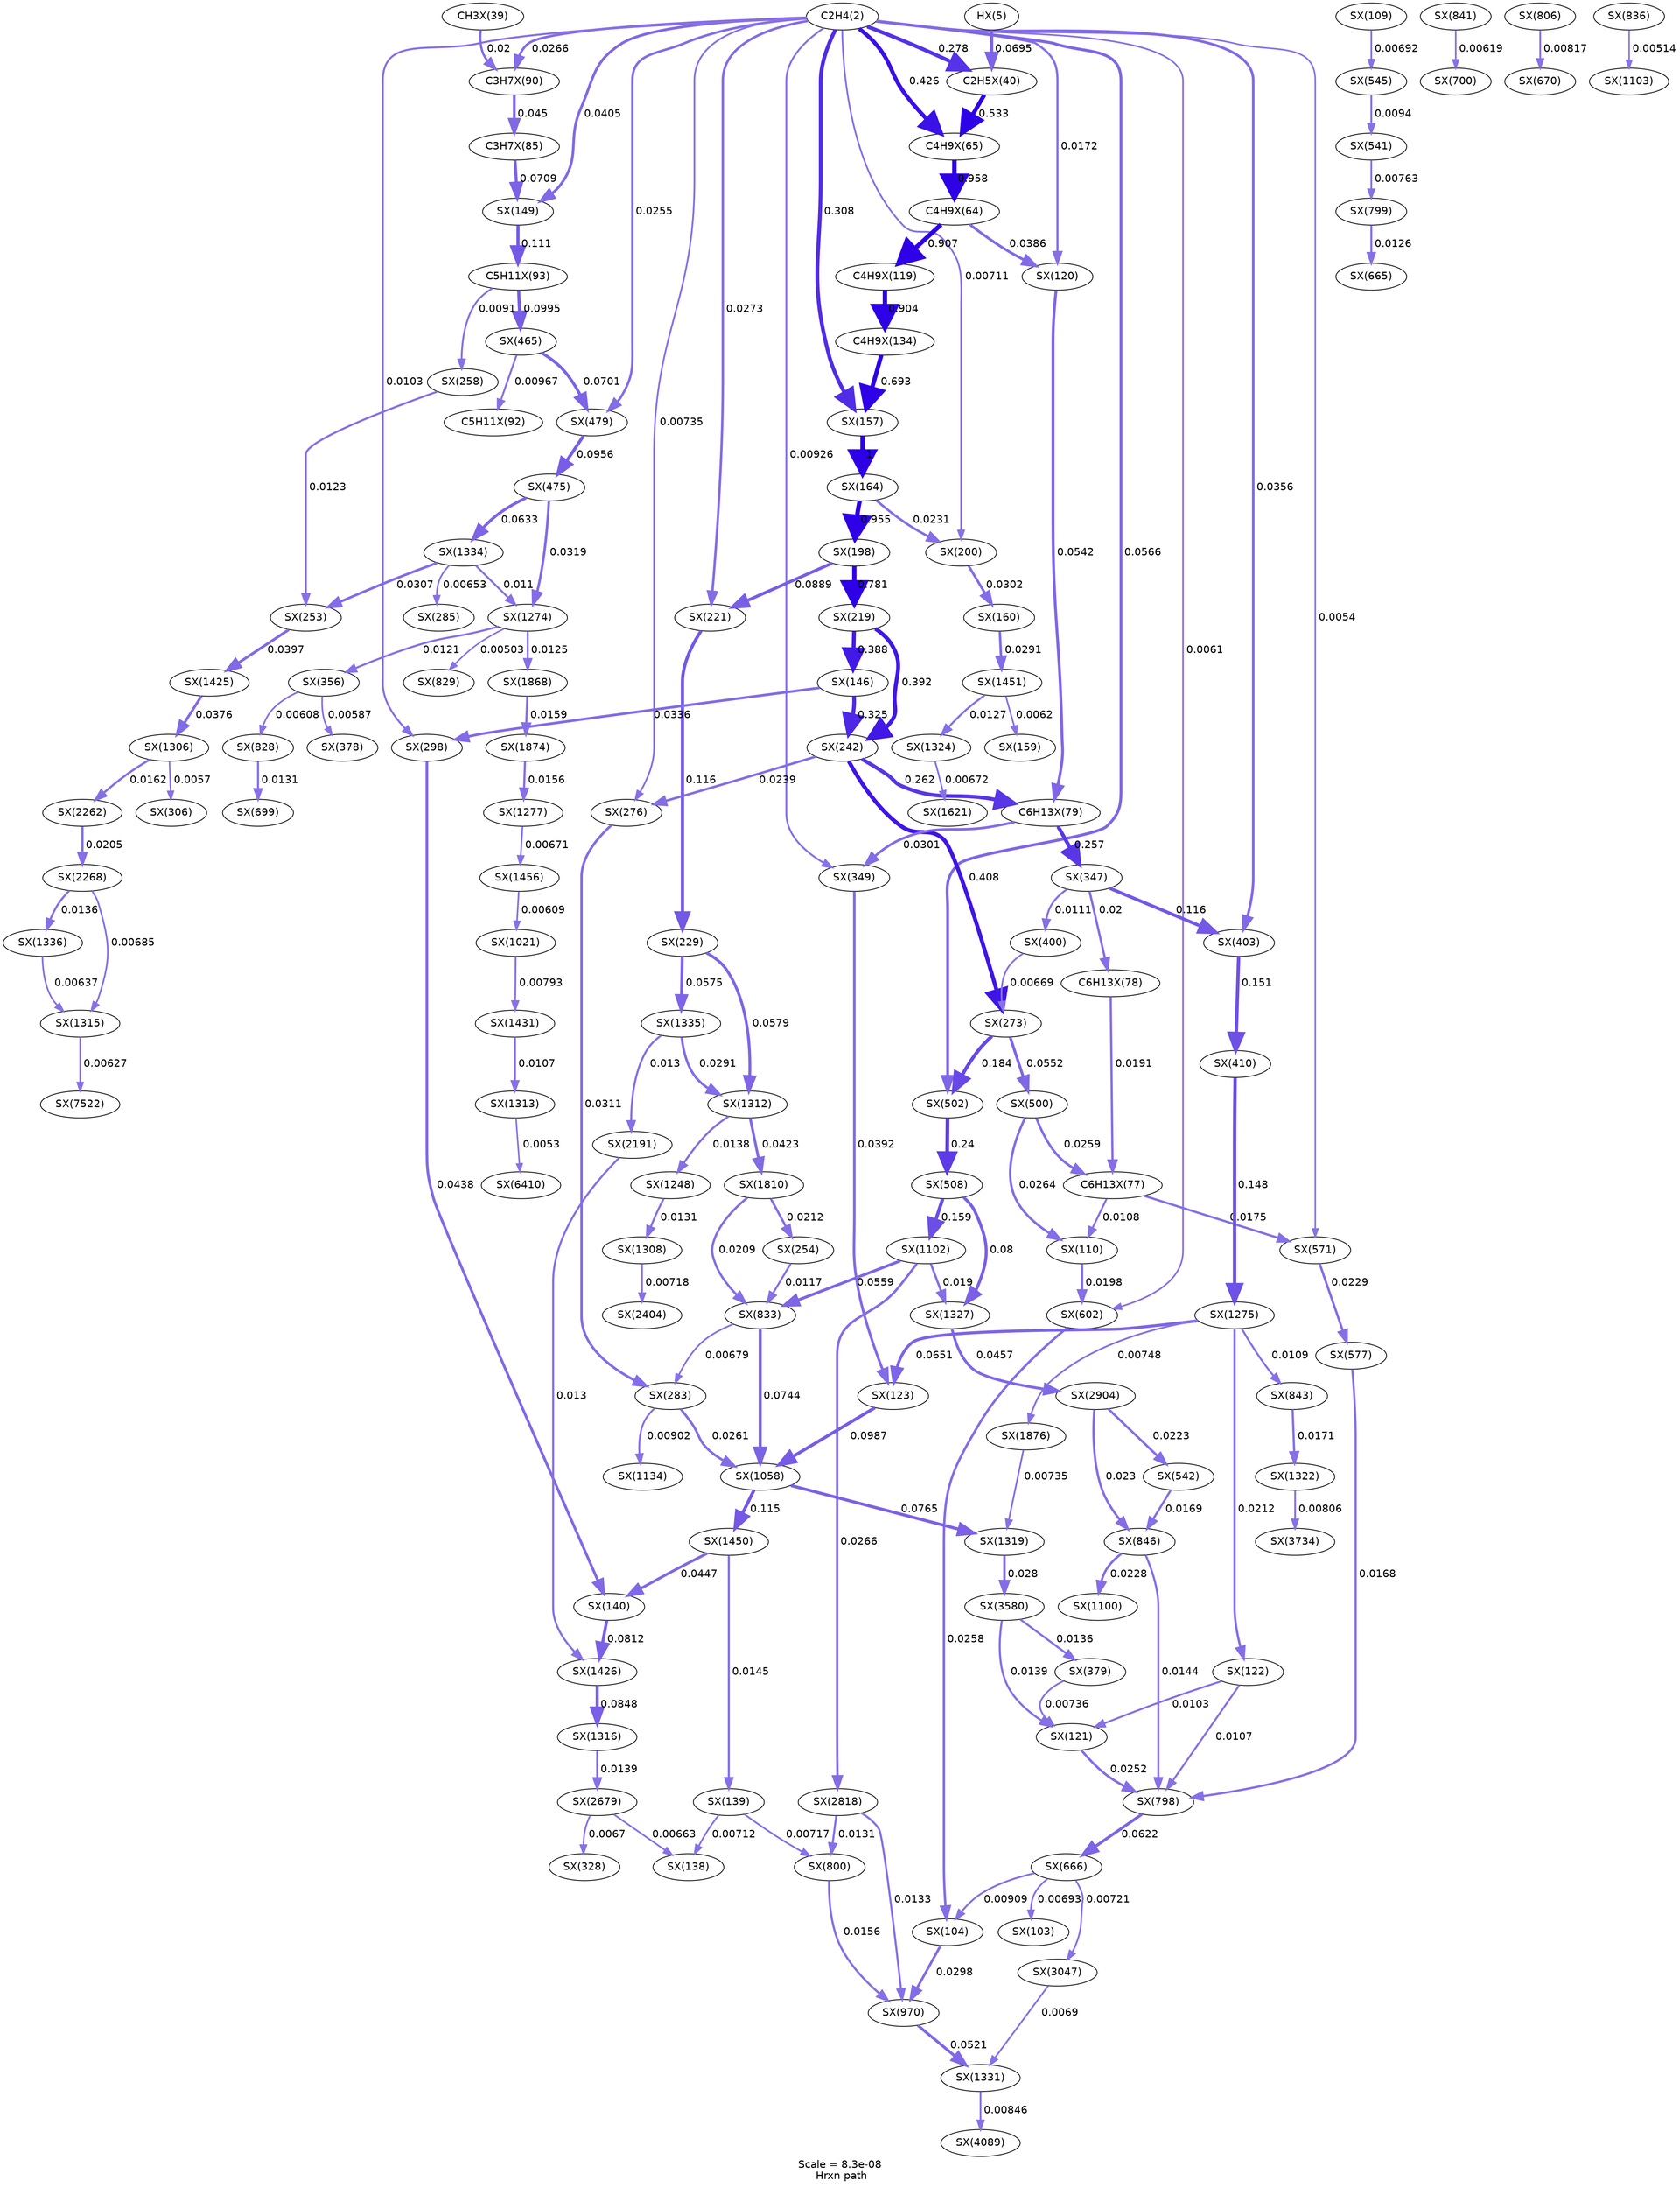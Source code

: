 digraph reaction_paths {
center=1;
s5 -> s12[fontname="Helvetica", style="setlinewidth(5.03)", arrowsize=2.52, color="0.7, 0.778, 0.9"
, label=" 0.278"];
s5 -> s14[fontname="Helvetica", style="setlinewidth(5.36)", arrowsize=2.68, color="0.7, 0.926, 0.9"
, label=" 0.426"];
s5 -> s65[fontname="Helvetica", style="setlinewidth(5.11)", arrowsize=2.56, color="0.7, 0.808, 0.9"
, label=" 0.308"];
s5 -> s47[fontname="Helvetica", style="setlinewidth(2.93)", arrowsize=1.47, color="0.7, 0.517, 0.9"
, label=" 0.0172"];
s5 -> s27[fontname="Helvetica", style="setlinewidth(3.26)", arrowsize=1.63, color="0.7, 0.527, 0.9"
, label=" 0.0266"];
s5 -> s62[fontname="Helvetica", style="setlinewidth(3.58)", arrowsize=1.79, color="0.7, 0.541, 0.9"
, label=" 0.0405"];
s5 -> s120[fontname="Helvetica", style="setlinewidth(3.23)", arrowsize=1.62, color="0.7, 0.526, 0.9"
, label=" 0.0255"];
s5 -> s123[fontname="Helvetica", style="setlinewidth(3.83)", arrowsize=1.92, color="0.7, 0.557, 0.9"
, label=" 0.0566"];
s5 -> s100[fontname="Helvetica", style="setlinewidth(2.46)", arrowsize=1.23, color="0.7, 0.509, 0.9"
, label=" 0.00926"];
s5 -> s90[fontname="Helvetica", style="setlinewidth(2.29)", arrowsize=1.15, color="0.7, 0.507, 0.9"
, label=" 0.00735"];
s5 -> s93[fontname="Helvetica", style="setlinewidth(2.55)", arrowsize=1.27, color="0.7, 0.51, 0.9"
, label=" 0.0103"];
s5 -> s138[fontname="Helvetica", style="setlinewidth(2.15)", arrowsize=1.07, color="0.7, 0.506, 0.9"
, label=" 0.0061"];
s5 -> s135[fontname="Helvetica", style="setlinewidth(2.06)", arrowsize=1.03, color="0.7, 0.505, 0.9"
, label=" 0.0054"];
s5 -> s108[fontname="Helvetica", style="setlinewidth(3.48)", arrowsize=1.74, color="0.7, 0.536, 0.9"
, label=" 0.0356"];
s5 -> s80[fontname="Helvetica", style="setlinewidth(3.28)", arrowsize=1.64, color="0.7, 0.527, 0.9"
, label=" 0.0273"];
s5 -> s77[fontname="Helvetica", style="setlinewidth(2.27)", arrowsize=1.13, color="0.7, 0.507, 0.9"
, label=" 0.00711"];
s9 -> s12[fontname="Helvetica", style="setlinewidth(3.99)", arrowsize=1.99, color="0.7, 0.569, 0.9"
, label=" 0.0695"];
s12 -> s14[fontname="Helvetica", style="setlinewidth(5.52)", arrowsize=2.76, color="0.7, 1.03, 0.9"
, label=" 0.533"];
s11 -> s27[fontname="Helvetica", style="setlinewidth(3.05)", arrowsize=1.52, color="0.7, 0.52, 0.9"
, label=" 0.02"];
s14 -> s13[fontname="Helvetica", style="setlinewidth(5.97)", arrowsize=2.98, color="0.7, 1.46, 0.9"
, label=" 0.958"];
s13 -> s46[fontname="Helvetica", style="setlinewidth(5.93)", arrowsize=2.96, color="0.7, 1.41, 0.9"
, label=" 0.907"];
s13 -> s47[fontname="Helvetica", style="setlinewidth(3.54)", arrowsize=1.77, color="0.7, 0.539, 0.9"
, label=" 0.0386"];
s46 -> s54[fontname="Helvetica", style="setlinewidth(5.92)", arrowsize=2.96, color="0.7, 1.4, 0.9"
, label=" 0.904"];
s54 -> s65[fontname="Helvetica", style="setlinewidth(5.72)", arrowsize=2.86, color="0.7, 1.19, 0.9"
, label=" 0.693"];
s65 -> s69[fontname="Helvetica", style="setlinewidth(6)", arrowsize=3, color="0.7, 1.5, 0.9"
, label=" 1"];
s69 -> s76[fontname="Helvetica", style="setlinewidth(5.97)", arrowsize=2.98, color="0.7, 1.45, 0.9"
, label=" 0.955"];
s69 -> s77[fontname="Helvetica", style="setlinewidth(3.16)", arrowsize=1.58, color="0.7, 0.523, 0.9"
, label=" 0.0231"];
s76 -> s79[fontname="Helvetica", style="setlinewidth(5.81)", arrowsize=2.91, color="0.7, 1.28, 0.9"
, label=" 0.781"];
s76 -> s80[fontname="Helvetica", style="setlinewidth(4.17)", arrowsize=2.09, color="0.7, 0.589, 0.9"
, label=" 0.0889"];
s79 -> s83[fontname="Helvetica", style="setlinewidth(5.29)", arrowsize=2.65, color="0.7, 0.892, 0.9"
, label=" 0.392"];
s79 -> s60[fontname="Helvetica", style="setlinewidth(5.28)", arrowsize=2.64, color="0.7, 0.888, 0.9"
, label=" 0.388"];
s60 -> s83[fontname="Helvetica", style="setlinewidth(5.15)", arrowsize=2.58, color="0.7, 0.825, 0.9"
, label=" 0.325"];
s83 -> s20[fontname="Helvetica", style="setlinewidth(4.99)", arrowsize=2.5, color="0.7, 0.762, 0.9"
, label=" 0.262"];
s83 -> s88[fontname="Helvetica", style="setlinewidth(5.32)", arrowsize=2.66, color="0.7, 0.908, 0.9"
, label=" 0.408"];
s83 -> s90[fontname="Helvetica", style="setlinewidth(3.18)", arrowsize=1.59, color="0.7, 0.524, 0.9"
, label=" 0.0239"];
s60 -> s93[fontname="Helvetica", style="setlinewidth(3.44)", arrowsize=1.72, color="0.7, 0.534, 0.9"
, label=" 0.0336"];
s47 -> s20[fontname="Helvetica", style="setlinewidth(3.8)", arrowsize=1.9, color="0.7, 0.554, 0.9"
, label=" 0.0542"];
s20 -> s99[fontname="Helvetica", style="setlinewidth(4.98)", arrowsize=2.49, color="0.7, 0.757, 0.9"
, label=" 0.257"];
s20 -> s100[fontname="Helvetica", style="setlinewidth(3.35)", arrowsize=1.68, color="0.7, 0.53, 0.9"
, label=" 0.0301"];
s99 -> s19[fontname="Helvetica", style="setlinewidth(3.05)", arrowsize=1.52, color="0.7, 0.52, 0.9"
, label=" 0.02"];
s99 -> s106[fontname="Helvetica", style="setlinewidth(2.6)", arrowsize=1.3, color="0.7, 0.511, 0.9"
, label=" 0.0111"];
s99 -> s108[fontname="Helvetica", style="setlinewidth(4.37)", arrowsize=2.19, color="0.7, 0.616, 0.9"
, label=" 0.116"];
s19 -> s18[fontname="Helvetica", style="setlinewidth(3.01)", arrowsize=1.51, color="0.7, 0.519, 0.9"
, label=" 0.0191"];
s106 -> s88[fontname="Helvetica", style="setlinewidth(2.22)", arrowsize=1.11, color="0.7, 0.507, 0.9"
, label=" 0.00669"];
s88 -> s122[fontname="Helvetica", style="setlinewidth(3.81)", arrowsize=1.91, color="0.7, 0.555, 0.9"
, label=" 0.0552"];
s88 -> s123[fontname="Helvetica", style="setlinewidth(4.72)", arrowsize=2.36, color="0.7, 0.684, 0.9"
, label=" 0.184"];
s122 -> s18[fontname="Helvetica", style="setlinewidth(3.24)", arrowsize=1.62, color="0.7, 0.526, 0.9"
, label=" 0.0259"];
s122 -> s39[fontname="Helvetica", style="setlinewidth(3.26)", arrowsize=1.63, color="0.7, 0.526, 0.9"
, label=" 0.0264"];
s18 -> s39[fontname="Helvetica", style="setlinewidth(2.58)", arrowsize=1.29, color="0.7, 0.511, 0.9"
, label=" 0.0108"];
s18 -> s135[fontname="Helvetica", style="setlinewidth(2.95)", arrowsize=1.47, color="0.7, 0.518, 0.9"
, label=" 0.0175"];
s39 -> s138[fontname="Helvetica", style="setlinewidth(3.04)", arrowsize=1.52, color="0.7, 0.52, 0.9"
, label=" 0.0198"];
s27 -> s23[fontname="Helvetica", style="setlinewidth(3.66)", arrowsize=1.83, color="0.7, 0.545, 0.9"
, label=" 0.045"];
s23 -> s62[fontname="Helvetica", style="setlinewidth(4)", arrowsize=2, color="0.7, 0.571, 0.9"
, label=" 0.0709"];
s38 -> s132[fontname="Helvetica", style="setlinewidth(2.24)", arrowsize=1.12, color="0.7, 0.507, 0.9"
, label=" 0.00692"];
s115 -> s29[fontname="Helvetica", style="setlinewidth(2.5)", arrowsize=1.25, color="0.7, 0.51, 0.9"
, label=" 0.00967"];
s30 -> s115[fontname="Helvetica", style="setlinewidth(4.26)", arrowsize=2.13, color="0.7, 0.6, 0.9"
, label=" 0.0995"];
s115 -> s120[fontname="Helvetica", style="setlinewidth(3.99)", arrowsize=2, color="0.7, 0.57, 0.9"
, label=" 0.0701"];
s62 -> s30[fontname="Helvetica", style="setlinewidth(4.34)", arrowsize=2.17, color="0.7, 0.611, 0.9"
, label=" 0.111"];
s30 -> s87[fontname="Helvetica", style="setlinewidth(2.45)", arrowsize=1.23, color="0.7, 0.509, 0.9"
, label=" 0.0091"];
s120 -> s118[fontname="Helvetica", style="setlinewidth(4.23)", arrowsize=2.11, color="0.7, 0.596, 0.9"
, label=" 0.0956"];
s118 -> s216[fontname="Helvetica", style="setlinewidth(3.92)", arrowsize=1.96, color="0.7, 0.563, 0.9"
, label=" 0.0633"];
s118 -> s197[fontname="Helvetica", style="setlinewidth(3.4)", arrowsize=1.7, color="0.7, 0.532, 0.9"
, label=" 0.0319"];
s216 -> s92[fontname="Helvetica", style="setlinewidth(2.2)", arrowsize=1.1, color="0.7, 0.507, 0.9"
, label=" 0.00653"];
s216 -> s85[fontname="Helvetica", style="setlinewidth(3.37)", arrowsize=1.69, color="0.7, 0.531, 0.9"
, label=" 0.0307"];
s216 -> s197[fontname="Helvetica", style="setlinewidth(2.6)", arrowsize=1.3, color="0.7, 0.511, 0.9"
, label=" 0.011"];
s87 -> s85[fontname="Helvetica", style="setlinewidth(2.68)", arrowsize=1.34, color="0.7, 0.512, 0.9"
, label=" 0.0123"];
s85 -> s219[fontname="Helvetica", style="setlinewidth(3.56)", arrowsize=1.78, color="0.7, 0.54, 0.9"
, label=" 0.0397"];
s197 -> s101[fontname="Helvetica", style="setlinewidth(2.66)", arrowsize=1.33, color="0.7, 0.512, 0.9"
, label=" 0.0121"];
s197 -> s168[fontname="Helvetica", style="setlinewidth(2.01)", arrowsize=1, color="0.7, 0.505, 0.9"
, label=" 0.00503"];
s197 -> s232[fontname="Helvetica", style="setlinewidth(2.69)", arrowsize=1.35, color="0.7, 0.513, 0.9"
, label=" 0.0125"];
s101 -> s167[fontname="Helvetica", style="setlinewidth(2.15)", arrowsize=1.07, color="0.7, 0.506, 0.9"
, label=" 0.00608"];
s101 -> s103[fontname="Helvetica", style="setlinewidth(2.12)", arrowsize=1.06, color="0.7, 0.506, 0.9"
, label=" 0.00587"];
s219 -> s200[fontname="Helvetica", style="setlinewidth(3.52)", arrowsize=1.76, color="0.7, 0.538, 0.9"
, label=" 0.0376"];
s200 -> s94[fontname="Helvetica", style="setlinewidth(2.1)", arrowsize=1.05, color="0.7, 0.506, 0.9"
, label=" 0.0057"];
s200 -> s242[fontname="Helvetica", style="setlinewidth(2.89)", arrowsize=1.44, color="0.7, 0.516, 0.9"
, label=" 0.0162"];
s130 -> s163[fontname="Helvetica", style="setlinewidth(2.32)", arrowsize=1.16, color="0.7, 0.508, 0.9"
, label=" 0.00763"];
s163 -> s151[fontname="Helvetica", style="setlinewidth(2.7)", arrowsize=1.35, color="0.7, 0.513, 0.9"
, label=" 0.0126"];
s132 -> s130[fontname="Helvetica", style="setlinewidth(2.48)", arrowsize=1.24, color="0.7, 0.509, 0.9"
, label=" 0.0094"];
s167 -> s154[fontname="Helvetica", style="setlinewidth(2.73)", arrowsize=1.36, color="0.7, 0.513, 0.9"
, label=" 0.0131"];
s123 -> s124[fontname="Helvetica", style="setlinewidth(4.92)", arrowsize=2.46, color="0.7, 0.74, 0.9"
, label=" 0.24"];
s124 -> s186[fontname="Helvetica", style="setlinewidth(4.61)", arrowsize=2.31, color="0.7, 0.659, 0.9"
, label=" 0.159"];
s124 -> s213[fontname="Helvetica", style="setlinewidth(4.09)", arrowsize=2.05, color="0.7, 0.58, 0.9"
, label=" 0.08"];
s186 -> s252[fontname="Helvetica", style="setlinewidth(3.26)", arrowsize=1.63, color="0.7, 0.527, 0.9"
, label=" 0.0266"];
s186 -> s170[fontname="Helvetica", style="setlinewidth(3.82)", arrowsize=1.91, color="0.7, 0.556, 0.9"
, label=" 0.0559"];
s186 -> s213[fontname="Helvetica", style="setlinewidth(3.01)", arrowsize=1.5, color="0.7, 0.519, 0.9"
, label=" 0.019"];
s252 -> s164[fontname="Helvetica", style="setlinewidth(2.73)", arrowsize=1.36, color="0.7, 0.513, 0.9"
, label=" 0.0131"];
s252 -> s177[fontname="Helvetica", style="setlinewidth(2.74)", arrowsize=1.37, color="0.7, 0.513, 0.9"
, label=" 0.0133"];
s86 -> s170[fontname="Helvetica", style="setlinewidth(2.64)", arrowsize=1.32, color="0.7, 0.512, 0.9"
, label=" 0.0117"];
s231 -> s170[fontname="Helvetica", style="setlinewidth(3.08)", arrowsize=1.54, color="0.7, 0.521, 0.9"
, label=" 0.0209"];
s170 -> s91[fontname="Helvetica", style="setlinewidth(2.23)", arrowsize=1.12, color="0.7, 0.507, 0.9"
, label=" 0.00679"];
s170 -> s183[fontname="Helvetica", style="setlinewidth(4.04)", arrowsize=2.02, color="0.7, 0.574, 0.9"
, label=" 0.0744"];
s213 -> s254[fontname="Helvetica", style="setlinewidth(3.67)", arrowsize=1.84, color="0.7, 0.546, 0.9"
, label=" 0.0457"];
s254 -> s175[fontname="Helvetica", style="setlinewidth(3.15)", arrowsize=1.58, color="0.7, 0.523, 0.9"
, label=" 0.023"];
s254 -> s131[fontname="Helvetica", style="setlinewidth(3.13)", arrowsize=1.56, color="0.7, 0.522, 0.9"
, label=" 0.0223"];
s231 -> s86[fontname="Helvetica", style="setlinewidth(3.09)", arrowsize=1.54, color="0.7, 0.521, 0.9"
, label=" 0.0212"];
s204 -> s231[fontname="Helvetica", style="setlinewidth(3.61)", arrowsize=1.81, color="0.7, 0.542, 0.9"
, label=" 0.0423"];
s91 -> s183[fontname="Helvetica", style="setlinewidth(3.25)", arrowsize=1.62, color="0.7, 0.526, 0.9"
, label=" 0.0261"];
s90 -> s91[fontname="Helvetica", style="setlinewidth(3.38)", arrowsize=1.69, color="0.7, 0.531, 0.9"
, label=" 0.0311"];
s91 -> s189[fontname="Helvetica", style="setlinewidth(2.45)", arrowsize=1.22, color="0.7, 0.509, 0.9"
, label=" 0.00902"];
s50 -> s183[fontname="Helvetica", style="setlinewidth(4.25)", arrowsize=2.13, color="0.7, 0.599, 0.9"
, label=" 0.0987"];
s183 -> s223[fontname="Helvetica", style="setlinewidth(4.37)", arrowsize=2.18, color="0.7, 0.615, 0.9"
, label=" 0.115"];
s183 -> s210[fontname="Helvetica", style="setlinewidth(4.06)", arrowsize=2.03, color="0.7, 0.577, 0.9"
, label=" 0.0765"];
s100 -> s50[fontname="Helvetica", style="setlinewidth(3.55)", arrowsize=1.78, color="0.7, 0.539, 0.9"
, label=" 0.0392"];
s198 -> s50[fontname="Helvetica", style="setlinewidth(3.94)", arrowsize=1.97, color="0.7, 0.565, 0.9"
, label=" 0.0651"];
s223 -> s58[fontname="Helvetica", style="setlinewidth(2.8)", arrowsize=1.4, color="0.7, 0.515, 0.9"
, label=" 0.0145"];
s223 -> s59[fontname="Helvetica", style="setlinewidth(3.65)", arrowsize=1.83, color="0.7, 0.545, 0.9"
, label=" 0.0447"];
s58 -> s57[fontname="Helvetica", style="setlinewidth(2.27)", arrowsize=1.13, color="0.7, 0.507, 0.9"
, label=" 0.00712"];
s58 -> s164[fontname="Helvetica", style="setlinewidth(2.27)", arrowsize=1.14, color="0.7, 0.507, 0.9"
, label=" 0.00717"];
s93 -> s59[fontname="Helvetica", style="setlinewidth(3.64)", arrowsize=1.82, color="0.7, 0.544, 0.9"
, label=" 0.0438"];
s59 -> s220[fontname="Helvetica", style="setlinewidth(4.1)", arrowsize=2.05, color="0.7, 0.581, 0.9"
, label=" 0.0812"];
s210 -> s258[fontname="Helvetica", style="setlinewidth(3.3)", arrowsize=1.65, color="0.7, 0.528, 0.9"
, label=" 0.028"];
s234 -> s210[fontname="Helvetica", style="setlinewidth(2.29)", arrowsize=1.15, color="0.7, 0.507, 0.9"
, label=" 0.00735"];
s258 -> s48[fontname="Helvetica", style="setlinewidth(2.77)", arrowsize=1.39, color="0.7, 0.514, 0.9"
, label=" 0.0139"];
s258 -> s104[fontname="Helvetica", style="setlinewidth(2.76)", arrowsize=1.38, color="0.7, 0.514, 0.9"
, label=" 0.0136"];
s198 -> s234[fontname="Helvetica", style="setlinewidth(2.3)", arrowsize=1.15, color="0.7, 0.507, 0.9"
, label=" 0.00748"];
s220 -> s208[fontname="Helvetica", style="setlinewidth(4.14)", arrowsize=2.07, color="0.7, 0.585, 0.9"
, label=" 0.0848"];
s241 -> s220[fontname="Helvetica", style="setlinewidth(2.72)", arrowsize=1.36, color="0.7, 0.513, 0.9"
, label=" 0.013"];
s208 -> s249[fontname="Helvetica", style="setlinewidth(2.77)", arrowsize=1.39, color="0.7, 0.514, 0.9"
, label=" 0.0139"];
s249 -> s57[fontname="Helvetica", style="setlinewidth(2.21)", arrowsize=1.11, color="0.7, 0.507, 0.9"
, label=" 0.00663"];
s249 -> s97[fontname="Helvetica", style="setlinewidth(2.22)", arrowsize=1.11, color="0.7, 0.507, 0.9"
, label=" 0.0067"];
s217 -> s241[fontname="Helvetica", style="setlinewidth(2.72)", arrowsize=1.36, color="0.7, 0.513, 0.9"
, label=" 0.013"];
s202 -> s248[fontname="Helvetica", style="setlinewidth(2.27)", arrowsize=1.14, color="0.7, 0.507, 0.9"
, label=" 0.00718"];
s224 -> s67[fontname="Helvetica", style="setlinewidth(2.16)", arrowsize=1.08, color="0.7, 0.506, 0.9"
, label=" 0.0062"];
s198 -> s49[fontname="Helvetica", style="setlinewidth(3.09)", arrowsize=1.55, color="0.7, 0.521, 0.9"
, label=" 0.0212"];
s198 -> s174[fontname="Helvetica", style="setlinewidth(2.59)", arrowsize=1.29, color="0.7, 0.511, 0.9"
, label=" 0.0109"];
s109 -> s198[fontname="Helvetica", style="setlinewidth(4.56)", arrowsize=2.28, color="0.7, 0.648, 0.9"
, label=" 0.148"];
s49 -> s162[fontname="Helvetica", style="setlinewidth(2.58)", arrowsize=1.29, color="0.7, 0.511, 0.9"
, label=" 0.0107"];
s49 -> s48[fontname="Helvetica", style="setlinewidth(2.55)", arrowsize=1.27, color="0.7, 0.51, 0.9"
, label=" 0.0103"];
s174 -> s211[fontname="Helvetica", style="setlinewidth(2.93)", arrowsize=1.46, color="0.7, 0.517, 0.9"
, label=" 0.0171"];
s108 -> s109[fontname="Helvetica", style="setlinewidth(4.57)", arrowsize=2.29, color="0.7, 0.651, 0.9"
, label=" 0.151"];
s211 -> s259[fontname="Helvetica", style="setlinewidth(2.36)", arrowsize=1.18, color="0.7, 0.508, 0.9"
, label=" 0.00806"];
s212 -> s227[fontname="Helvetica", style="setlinewidth(2.22)", arrowsize=1.11, color="0.7, 0.507, 0.9"
, label=" 0.00672"];
s164 -> s177[fontname="Helvetica", style="setlinewidth(2.86)", arrowsize=1.43, color="0.7, 0.516, 0.9"
, label=" 0.0156"];
s37 -> s177[fontname="Helvetica", style="setlinewidth(3.35)", arrowsize=1.67, color="0.7, 0.53, 0.9"
, label=" 0.0298"];
s177 -> s215[fontname="Helvetica", style="setlinewidth(3.77)", arrowsize=1.88, color="0.7, 0.552, 0.9"
, label=" 0.0521"];
s138 -> s37[fontname="Helvetica", style="setlinewidth(3.24)", arrowsize=1.62, color="0.7, 0.526, 0.9"
, label=" 0.0258"];
s152 -> s37[fontname="Helvetica", style="setlinewidth(2.45)", arrowsize=1.23, color="0.7, 0.509, 0.9"
, label=" 0.00909"];
s215 -> s261[fontname="Helvetica", style="setlinewidth(2.4)", arrowsize=1.2, color="0.7, 0.508, 0.9"
, label=" 0.00846"];
s256 -> s215[fontname="Helvetica", style="setlinewidth(2.24)", arrowsize=1.12, color="0.7, 0.507, 0.9"
, label=" 0.0069"];
s152 -> s256[fontname="Helvetica", style="setlinewidth(2.28)", arrowsize=1.14, color="0.7, 0.507, 0.9"
, label=" 0.00721"];
s152 -> s36[fontname="Helvetica", style="setlinewidth(2.25)", arrowsize=1.12, color="0.7, 0.507, 0.9"
, label=" 0.00693"];
s162 -> s152[fontname="Helvetica", style="setlinewidth(3.9)", arrowsize=1.95, color="0.7, 0.562, 0.9"
, label=" 0.0622"];
s48 -> s162[fontname="Helvetica", style="setlinewidth(3.22)", arrowsize=1.61, color="0.7, 0.525, 0.9"
, label=" 0.0252"];
s175 -> s162[fontname="Helvetica", style="setlinewidth(2.8)", arrowsize=1.4, color="0.7, 0.514, 0.9"
, label=" 0.0144"];
s136 -> s162[fontname="Helvetica", style="setlinewidth(2.92)", arrowsize=1.46, color="0.7, 0.517, 0.9"
, label=" 0.0168"];
s104 -> s48[fontname="Helvetica", style="setlinewidth(2.29)", arrowsize=1.15, color="0.7, 0.507, 0.9"
, label=" 0.00736"];
s131 -> s175[fontname="Helvetica", style="setlinewidth(2.92)", arrowsize=1.46, color="0.7, 0.517, 0.9"
, label=" 0.0169"];
s175 -> s185[fontname="Helvetica", style="setlinewidth(3.14)", arrowsize=1.57, color="0.7, 0.523, 0.9"
, label=" 0.0228"];
s135 -> s136[fontname="Helvetica", style="setlinewidth(3.15)", arrowsize=1.57, color="0.7, 0.523, 0.9"
, label=" 0.0229"];
s173 -> s155[fontname="Helvetica", style="setlinewidth(2.16)", arrowsize=1.08, color="0.7, 0.506, 0.9"
, label=" 0.00619"];
s217 -> s204[fontname="Helvetica", style="setlinewidth(3.33)", arrowsize=1.66, color="0.7, 0.529, 0.9"
, label=" 0.0291"];
s81 -> s204[fontname="Helvetica", style="setlinewidth(3.85)", arrowsize=1.92, color="0.7, 0.558, 0.9"
, label=" 0.0579"];
s204 -> s195[fontname="Helvetica", style="setlinewidth(2.76)", arrowsize=1.38, color="0.7, 0.514, 0.9"
, label=" 0.0138"];
s81 -> s217[fontname="Helvetica", style="setlinewidth(3.84)", arrowsize=1.92, color="0.7, 0.558, 0.9"
, label=" 0.0575"];
s80 -> s81[fontname="Helvetica", style="setlinewidth(4.37)", arrowsize=2.19, color="0.7, 0.616, 0.9"
, label=" 0.116"];
s195 -> s202[fontname="Helvetica", style="setlinewidth(2.73)", arrowsize=1.36, color="0.7, 0.513, 0.9"
, label=" 0.0131"];
s77 -> s68[fontname="Helvetica", style="setlinewidth(3.36)", arrowsize=1.68, color="0.7, 0.53, 0.9"
, label=" 0.0302"];
s68 -> s224[fontname="Helvetica", style="setlinewidth(3.33)", arrowsize=1.66, color="0.7, 0.529, 0.9"
, label=" 0.0291"];
s224 -> s212[fontname="Helvetica", style="setlinewidth(2.7)", arrowsize=1.35, color="0.7, 0.513, 0.9"
, label=" 0.0127"];
s242 -> s243[fontname="Helvetica", style="setlinewidth(3.07)", arrowsize=1.53, color="0.7, 0.521, 0.9"
, label=" 0.0205"];
s243 -> s218[fontname="Helvetica", style="setlinewidth(2.76)", arrowsize=1.38, color="0.7, 0.514, 0.9"
, label=" 0.0136"];
s243 -> s207[fontname="Helvetica", style="setlinewidth(2.24)", arrowsize=1.12, color="0.7, 0.507, 0.9"
, label=" 0.00685"];
s218 -> s207[fontname="Helvetica", style="setlinewidth(2.18)", arrowsize=1.09, color="0.7, 0.506, 0.9"
, label=" 0.00637"];
s180 -> s222[fontname="Helvetica", style="setlinewidth(2.35)", arrowsize=1.17, color="0.7, 0.508, 0.9"
, label=" 0.00793"];
s222 -> s205[fontname="Helvetica", style="setlinewidth(2.58)", arrowsize=1.29, color="0.7, 0.511, 0.9"
, label=" 0.0107"];
s207 -> s271[fontname="Helvetica", style="setlinewidth(2.17)", arrowsize=1.09, color="0.7, 0.506, 0.9"
, label=" 0.00627"];
s226 -> s180[fontname="Helvetica", style="setlinewidth(2.15)", arrowsize=1.07, color="0.7, 0.506, 0.9"
, label=" 0.00609"];
s205 -> s266[fontname="Helvetica", style="setlinewidth(2.04)", arrowsize=1.02, color="0.7, 0.505, 0.9"
, label=" 0.0053"];
s199 -> s226[fontname="Helvetica", style="setlinewidth(2.22)", arrowsize=1.11, color="0.7, 0.507, 0.9"
, label=" 0.00671"];
s233 -> s199[fontname="Helvetica", style="setlinewidth(2.86)", arrowsize=1.43, color="0.7, 0.516, 0.9"
, label=" 0.0156"];
s232 -> s233[fontname="Helvetica", style="setlinewidth(2.87)", arrowsize=1.44, color="0.7, 0.516, 0.9"
, label=" 0.0159"];
s166 -> s153[fontname="Helvetica", style="setlinewidth(2.37)", arrowsize=1.19, color="0.7, 0.508, 0.9"
, label=" 0.00817"];
s172 -> s187[fontname="Helvetica", style="setlinewidth(2.02)", arrowsize=1.01, color="0.7, 0.505, 0.9"
, label=" 0.00514"];
s5 [ fontname="Helvetica", label="C2H4(2)"];
s9 [ fontname="Helvetica", label="HX(5)"];
s11 [ fontname="Helvetica", label="CH3X(39)"];
s12 [ fontname="Helvetica", label="C2H5X(40)"];
s13 [ fontname="Helvetica", label="C4H9X(64)"];
s14 [ fontname="Helvetica", label="C4H9X(65)"];
s18 [ fontname="Helvetica", label="C6H13X(77)"];
s19 [ fontname="Helvetica", label="C6H13X(78)"];
s20 [ fontname="Helvetica", label="C6H13X(79)"];
s23 [ fontname="Helvetica", label="C3H7X(85)"];
s27 [ fontname="Helvetica", label="C3H7X(90)"];
s29 [ fontname="Helvetica", label="C5H11X(92)"];
s30 [ fontname="Helvetica", label="C5H11X(93)"];
s36 [ fontname="Helvetica", label="SX(103)"];
s37 [ fontname="Helvetica", label="SX(104)"];
s38 [ fontname="Helvetica", label="SX(109)"];
s39 [ fontname="Helvetica", label="SX(110)"];
s46 [ fontname="Helvetica", label="C4H9X(119)"];
s47 [ fontname="Helvetica", label="SX(120)"];
s48 [ fontname="Helvetica", label="SX(121)"];
s49 [ fontname="Helvetica", label="SX(122)"];
s50 [ fontname="Helvetica", label="SX(123)"];
s54 [ fontname="Helvetica", label="C4H9X(134)"];
s57 [ fontname="Helvetica", label="SX(138)"];
s58 [ fontname="Helvetica", label="SX(139)"];
s59 [ fontname="Helvetica", label="SX(140)"];
s60 [ fontname="Helvetica", label="SX(146)"];
s62 [ fontname="Helvetica", label="SX(149)"];
s65 [ fontname="Helvetica", label="SX(157)"];
s67 [ fontname="Helvetica", label="SX(159)"];
s68 [ fontname="Helvetica", label="SX(160)"];
s69 [ fontname="Helvetica", label="SX(164)"];
s76 [ fontname="Helvetica", label="SX(198)"];
s77 [ fontname="Helvetica", label="SX(200)"];
s79 [ fontname="Helvetica", label="SX(219)"];
s80 [ fontname="Helvetica", label="SX(221)"];
s81 [ fontname="Helvetica", label="SX(229)"];
s83 [ fontname="Helvetica", label="SX(242)"];
s85 [ fontname="Helvetica", label="SX(253)"];
s86 [ fontname="Helvetica", label="SX(254)"];
s87 [ fontname="Helvetica", label="SX(258)"];
s88 [ fontname="Helvetica", label="SX(273)"];
s90 [ fontname="Helvetica", label="SX(276)"];
s91 [ fontname="Helvetica", label="SX(283)"];
s92 [ fontname="Helvetica", label="SX(285)"];
s93 [ fontname="Helvetica", label="SX(298)"];
s94 [ fontname="Helvetica", label="SX(306)"];
s97 [ fontname="Helvetica", label="SX(328)"];
s99 [ fontname="Helvetica", label="SX(347)"];
s100 [ fontname="Helvetica", label="SX(349)"];
s101 [ fontname="Helvetica", label="SX(356)"];
s103 [ fontname="Helvetica", label="SX(378)"];
s104 [ fontname="Helvetica", label="SX(379)"];
s106 [ fontname="Helvetica", label="SX(400)"];
s108 [ fontname="Helvetica", label="SX(403)"];
s109 [ fontname="Helvetica", label="SX(410)"];
s115 [ fontname="Helvetica", label="SX(465)"];
s118 [ fontname="Helvetica", label="SX(475)"];
s120 [ fontname="Helvetica", label="SX(479)"];
s122 [ fontname="Helvetica", label="SX(500)"];
s123 [ fontname="Helvetica", label="SX(502)"];
s124 [ fontname="Helvetica", label="SX(508)"];
s130 [ fontname="Helvetica", label="SX(541)"];
s131 [ fontname="Helvetica", label="SX(542)"];
s132 [ fontname="Helvetica", label="SX(545)"];
s135 [ fontname="Helvetica", label="SX(571)"];
s136 [ fontname="Helvetica", label="SX(577)"];
s138 [ fontname="Helvetica", label="SX(602)"];
s151 [ fontname="Helvetica", label="SX(665)"];
s152 [ fontname="Helvetica", label="SX(666)"];
s153 [ fontname="Helvetica", label="SX(670)"];
s154 [ fontname="Helvetica", label="SX(699)"];
s155 [ fontname="Helvetica", label="SX(700)"];
s162 [ fontname="Helvetica", label="SX(798)"];
s163 [ fontname="Helvetica", label="SX(799)"];
s164 [ fontname="Helvetica", label="SX(800)"];
s166 [ fontname="Helvetica", label="SX(806)"];
s167 [ fontname="Helvetica", label="SX(828)"];
s168 [ fontname="Helvetica", label="SX(829)"];
s170 [ fontname="Helvetica", label="SX(833)"];
s172 [ fontname="Helvetica", label="SX(836)"];
s173 [ fontname="Helvetica", label="SX(841)"];
s174 [ fontname="Helvetica", label="SX(843)"];
s175 [ fontname="Helvetica", label="SX(846)"];
s177 [ fontname="Helvetica", label="SX(970)"];
s180 [ fontname="Helvetica", label="SX(1021)"];
s183 [ fontname="Helvetica", label="SX(1058)"];
s185 [ fontname="Helvetica", label="SX(1100)"];
s186 [ fontname="Helvetica", label="SX(1102)"];
s187 [ fontname="Helvetica", label="SX(1103)"];
s189 [ fontname="Helvetica", label="SX(1134)"];
s195 [ fontname="Helvetica", label="SX(1248)"];
s197 [ fontname="Helvetica", label="SX(1274)"];
s198 [ fontname="Helvetica", label="SX(1275)"];
s199 [ fontname="Helvetica", label="SX(1277)"];
s200 [ fontname="Helvetica", label="SX(1306)"];
s202 [ fontname="Helvetica", label="SX(1308)"];
s204 [ fontname="Helvetica", label="SX(1312)"];
s205 [ fontname="Helvetica", label="SX(1313)"];
s207 [ fontname="Helvetica", label="SX(1315)"];
s208 [ fontname="Helvetica", label="SX(1316)"];
s210 [ fontname="Helvetica", label="SX(1319)"];
s211 [ fontname="Helvetica", label="SX(1322)"];
s212 [ fontname="Helvetica", label="SX(1324)"];
s213 [ fontname="Helvetica", label="SX(1327)"];
s215 [ fontname="Helvetica", label="SX(1331)"];
s216 [ fontname="Helvetica", label="SX(1334)"];
s217 [ fontname="Helvetica", label="SX(1335)"];
s218 [ fontname="Helvetica", label="SX(1336)"];
s219 [ fontname="Helvetica", label="SX(1425)"];
s220 [ fontname="Helvetica", label="SX(1426)"];
s222 [ fontname="Helvetica", label="SX(1431)"];
s223 [ fontname="Helvetica", label="SX(1450)"];
s224 [ fontname="Helvetica", label="SX(1451)"];
s226 [ fontname="Helvetica", label="SX(1456)"];
s227 [ fontname="Helvetica", label="SX(1621)"];
s231 [ fontname="Helvetica", label="SX(1810)"];
s232 [ fontname="Helvetica", label="SX(1868)"];
s233 [ fontname="Helvetica", label="SX(1874)"];
s234 [ fontname="Helvetica", label="SX(1876)"];
s241 [ fontname="Helvetica", label="SX(2191)"];
s242 [ fontname="Helvetica", label="SX(2262)"];
s243 [ fontname="Helvetica", label="SX(2268)"];
s248 [ fontname="Helvetica", label="SX(2404)"];
s249 [ fontname="Helvetica", label="SX(2679)"];
s252 [ fontname="Helvetica", label="SX(2818)"];
s254 [ fontname="Helvetica", label="SX(2904)"];
s256 [ fontname="Helvetica", label="SX(3047)"];
s258 [ fontname="Helvetica", label="SX(3580)"];
s259 [ fontname="Helvetica", label="SX(3734)"];
s261 [ fontname="Helvetica", label="SX(4089)"];
s266 [ fontname="Helvetica", label="SX(6410)"];
s271 [ fontname="Helvetica", label="SX(7522)"];
 label = "Scale = 8.3e-08\l Hrxn path";
 fontname = "Helvetica";
}
